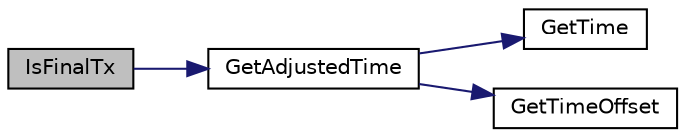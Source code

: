 digraph "IsFinalTx"
{
  edge [fontname="Helvetica",fontsize="10",labelfontname="Helvetica",labelfontsize="10"];
  node [fontname="Helvetica",fontsize="10",shape=record];
  rankdir="LR";
  Node217 [label="IsFinalTx",height=0.2,width=0.4,color="black", fillcolor="grey75", style="filled", fontcolor="black"];
  Node217 -> Node218 [color="midnightblue",fontsize="10",style="solid",fontname="Helvetica"];
  Node218 [label="GetAdjustedTime",height=0.2,width=0.4,color="black", fillcolor="white", style="filled",URL="$df/d2d/util_8cpp.html#a09f81b9c7650f898cf3cf305b87547e6"];
  Node218 -> Node219 [color="midnightblue",fontsize="10",style="solid",fontname="Helvetica"];
  Node219 [label="GetTime",height=0.2,width=0.4,color="black", fillcolor="white", style="filled",URL="$df/d2d/util_8cpp.html#a46fac5fba8ba905b5f9acb364f5d8c6f"];
  Node218 -> Node220 [color="midnightblue",fontsize="10",style="solid",fontname="Helvetica"];
  Node220 [label="GetTimeOffset",height=0.2,width=0.4,color="black", fillcolor="white", style="filled",URL="$df/d2d/util_8cpp.html#a50ca5344c75631267633f15cfe5e983e"];
}
